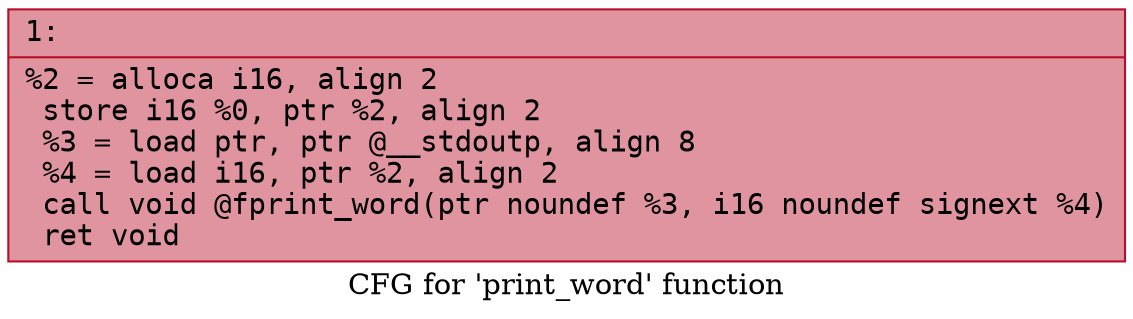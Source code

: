 digraph "CFG for 'print_word' function" {
	label="CFG for 'print_word' function";

	Node0x600000841130 [shape=record,color="#b70d28ff", style=filled, fillcolor="#b70d2870" fontname="Courier",label="{1:\l|  %2 = alloca i16, align 2\l  store i16 %0, ptr %2, align 2\l  %3 = load ptr, ptr @__stdoutp, align 8\l  %4 = load i16, ptr %2, align 2\l  call void @fprint_word(ptr noundef %3, i16 noundef signext %4)\l  ret void\l}"];
}
